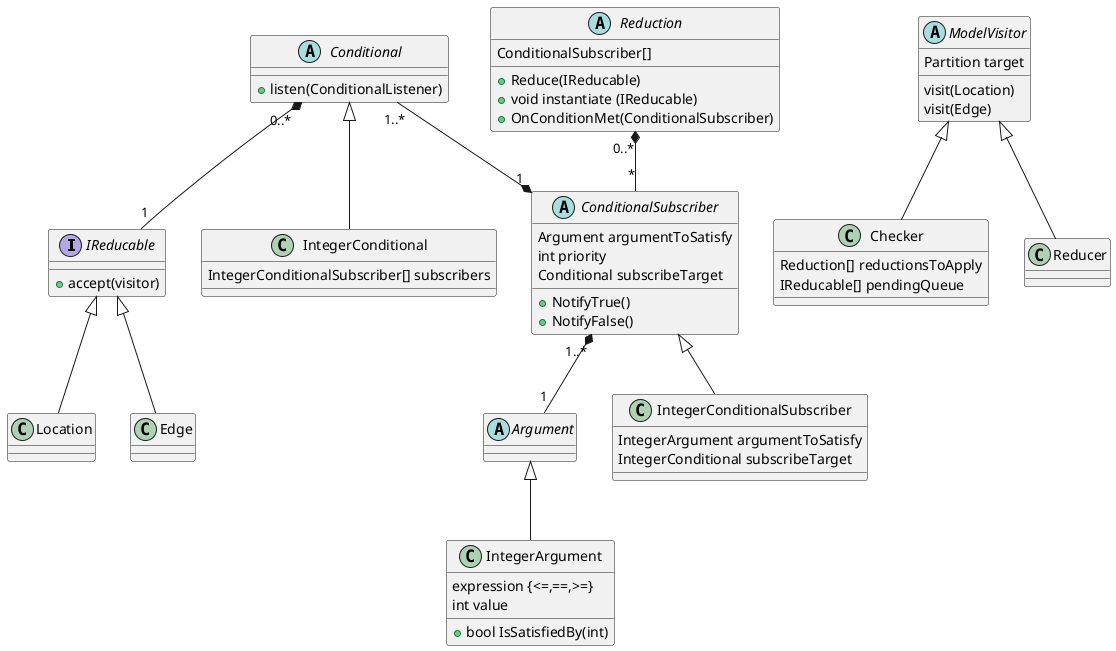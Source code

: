@startuml exploration

interface IReducable
{
    +accept(visitor)
}

abstract class Argument
{

}
class IntegerArgument
{
    expression {<=,==,>=}
    int value
    +bool IsSatisfiedBy(int)
}

abstract class ModelVisitor
{
    Partition target
    visit(Location)
    visit(Edge)
}

abstract class ConditionalSubscriber
{
    Argument argumentToSatisfy
    int priority
    Conditional subscribeTarget
        +NotifyTrue()
    +NotifyFalse()
}

class IntegerConditionalSubscriber
{
    IntegerArgument argumentToSatisfy
    IntegerConditional subscribeTarget
}

class IntegerConditional
{
    IntegerConditionalSubscriber[] subscribers
}

abstract class Conditional
{
    +listen(ConditionalListener)
}


abstract class Reduction
{
    ConditionalSubscriber[]
    +Reduce(IReducable)
    +void instantiate (IReducable)
    +OnConditionMet(ConditionalSubscriber)
}


class Checker
{
    Reduction[] reductionsToApply
    IReducable[] pendingQueue
}

Argument <|-- IntegerArgument
ConditionalSubscriber <|-- IntegerConditionalSubscriber
Conditional  <|-- IntegerConditional
IReducable <|-- Location
IReducable <|-- Edge
ModelVisitor <|-- Checker
ModelVisitor <|-- Reducer

Reduction "0..*" *-- "*" ConditionalSubscriber

Conditional "1..*" --* "1" ConditionalSubscriber

ConditionalSubscriber "1..*" *-- "1" Argument

Conditional  "0..*" *-- "1" IReducable

@enduml